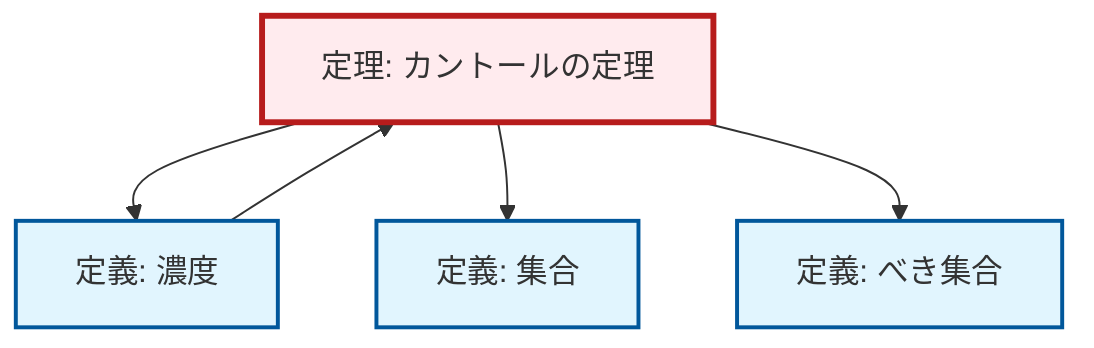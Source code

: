 graph TD
    classDef definition fill:#e1f5fe,stroke:#01579b,stroke-width:2px
    classDef theorem fill:#f3e5f5,stroke:#4a148c,stroke-width:2px
    classDef axiom fill:#fff3e0,stroke:#e65100,stroke-width:2px
    classDef example fill:#e8f5e9,stroke:#1b5e20,stroke-width:2px
    classDef current fill:#ffebee,stroke:#b71c1c,stroke-width:3px
    def-power-set["定義: べき集合"]:::definition
    thm-cantor["定理: カントールの定理"]:::theorem
    def-cardinality["定義: 濃度"]:::definition
    def-set["定義: 集合"]:::definition
    thm-cantor --> def-cardinality
    thm-cantor --> def-set
    thm-cantor --> def-power-set
    def-cardinality --> thm-cantor
    class thm-cantor current